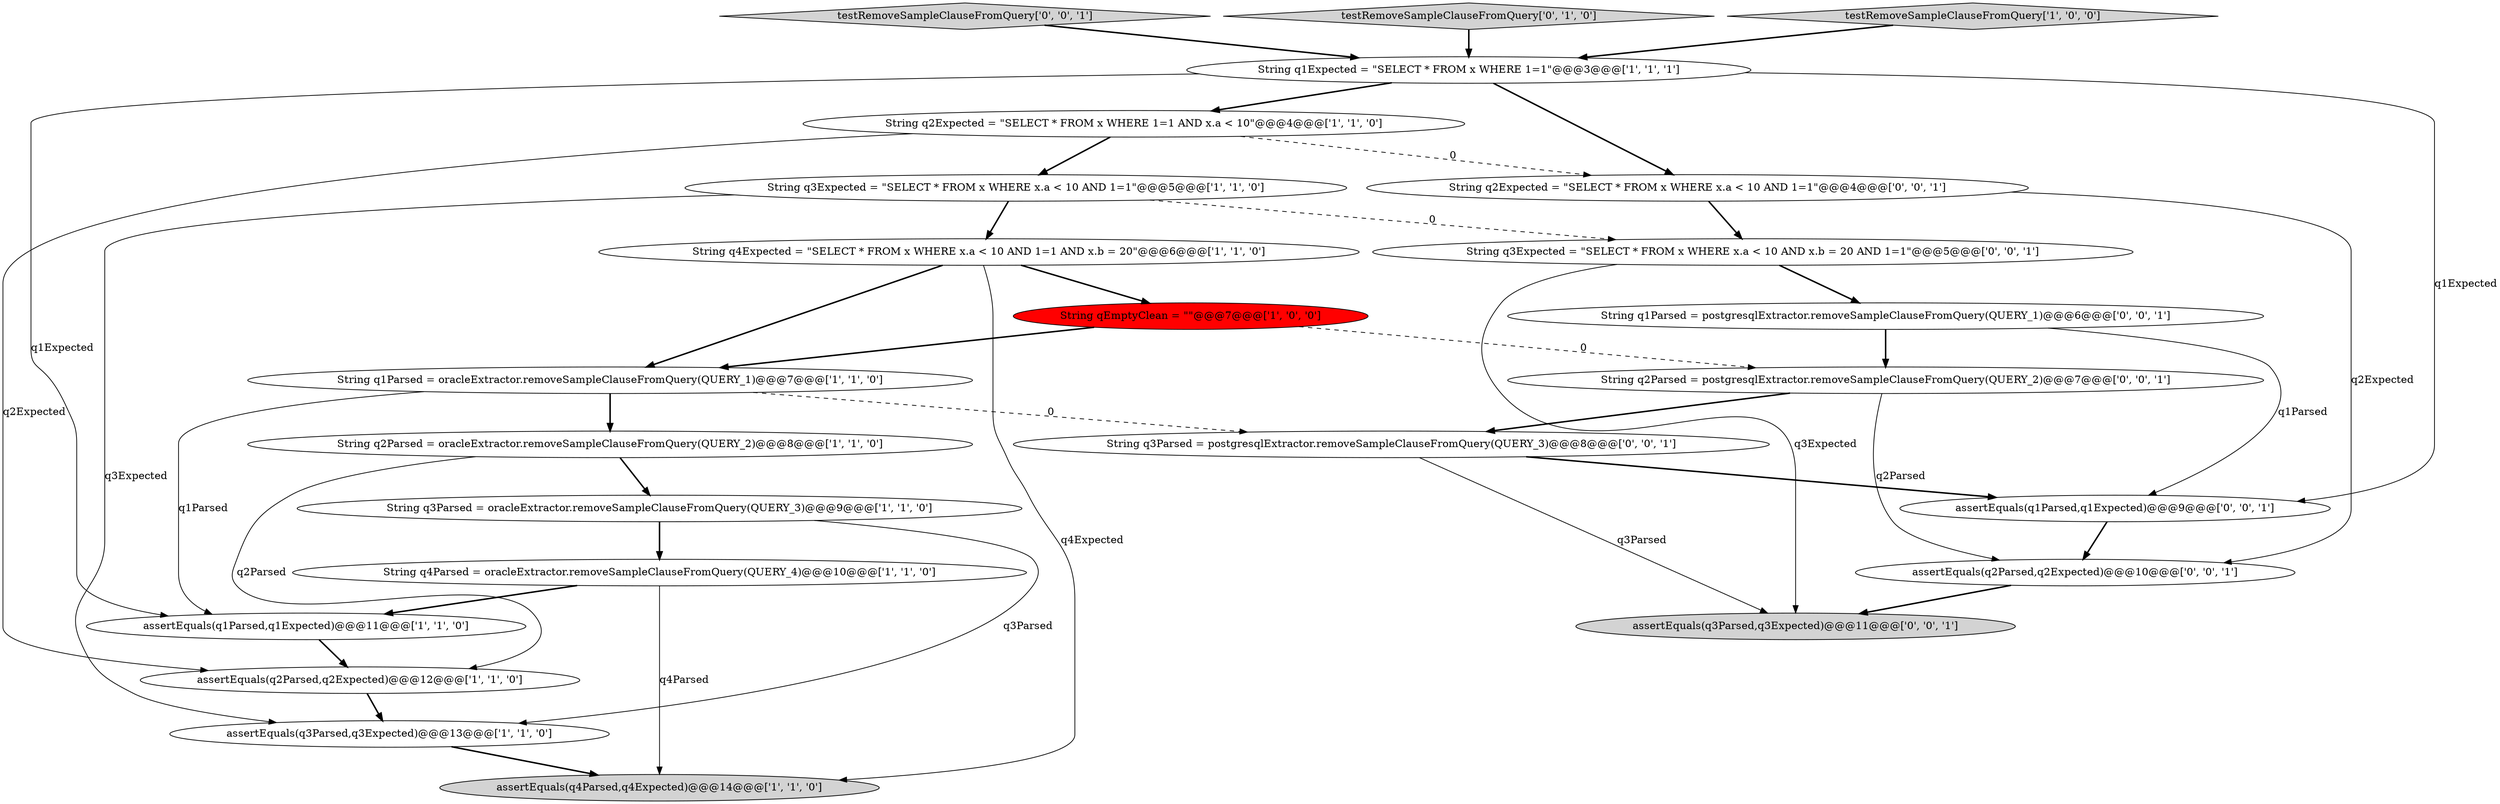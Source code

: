 digraph {
21 [style = filled, label = "testRemoveSampleClauseFromQuery['0', '0', '1']", fillcolor = lightgray, shape = diamond image = "AAA0AAABBB3BBB"];
10 [style = filled, label = "assertEquals(q3Parsed,q3Expected)@@@13@@@['1', '1', '0']", fillcolor = white, shape = ellipse image = "AAA0AAABBB1BBB"];
14 [style = filled, label = "testRemoveSampleClauseFromQuery['0', '1', '0']", fillcolor = lightgray, shape = diamond image = "AAA0AAABBB2BBB"];
16 [style = filled, label = "assertEquals(q1Parsed,q1Expected)@@@9@@@['0', '0', '1']", fillcolor = white, shape = ellipse image = "AAA0AAABBB3BBB"];
2 [style = filled, label = "String q2Parsed = oracleExtractor.removeSampleClauseFromQuery(QUERY_2)@@@8@@@['1', '1', '0']", fillcolor = white, shape = ellipse image = "AAA0AAABBB1BBB"];
22 [style = filled, label = "String q1Parsed = postgresqlExtractor.removeSampleClauseFromQuery(QUERY_1)@@@6@@@['0', '0', '1']", fillcolor = white, shape = ellipse image = "AAA0AAABBB3BBB"];
1 [style = filled, label = "String q3Expected = \"SELECT * FROM x WHERE x.a < 10 AND 1=1\"@@@5@@@['1', '1', '0']", fillcolor = white, shape = ellipse image = "AAA0AAABBB1BBB"];
0 [style = filled, label = "String qEmptyClean = \"\"@@@7@@@['1', '0', '0']", fillcolor = red, shape = ellipse image = "AAA1AAABBB1BBB"];
4 [style = filled, label = "String q1Expected = \"SELECT * FROM x WHERE 1=1\"@@@3@@@['1', '1', '1']", fillcolor = white, shape = ellipse image = "AAA0AAABBB1BBB"];
17 [style = filled, label = "String q2Parsed = postgresqlExtractor.removeSampleClauseFromQuery(QUERY_2)@@@7@@@['0', '0', '1']", fillcolor = white, shape = ellipse image = "AAA0AAABBB3BBB"];
6 [style = filled, label = "String q3Parsed = oracleExtractor.removeSampleClauseFromQuery(QUERY_3)@@@9@@@['1', '1', '0']", fillcolor = white, shape = ellipse image = "AAA0AAABBB1BBB"];
7 [style = filled, label = "assertEquals(q4Parsed,q4Expected)@@@14@@@['1', '1', '0']", fillcolor = lightgray, shape = ellipse image = "AAA0AAABBB1BBB"];
11 [style = filled, label = "assertEquals(q2Parsed,q2Expected)@@@12@@@['1', '1', '0']", fillcolor = white, shape = ellipse image = "AAA0AAABBB1BBB"];
15 [style = filled, label = "String q3Parsed = postgresqlExtractor.removeSampleClauseFromQuery(QUERY_3)@@@8@@@['0', '0', '1']", fillcolor = white, shape = ellipse image = "AAA0AAABBB3BBB"];
13 [style = filled, label = "String q4Parsed = oracleExtractor.removeSampleClauseFromQuery(QUERY_4)@@@10@@@['1', '1', '0']", fillcolor = white, shape = ellipse image = "AAA0AAABBB1BBB"];
8 [style = filled, label = "String q1Parsed = oracleExtractor.removeSampleClauseFromQuery(QUERY_1)@@@7@@@['1', '1', '0']", fillcolor = white, shape = ellipse image = "AAA0AAABBB1BBB"];
23 [style = filled, label = "assertEquals(q2Parsed,q2Expected)@@@10@@@['0', '0', '1']", fillcolor = white, shape = ellipse image = "AAA0AAABBB3BBB"];
9 [style = filled, label = "String q4Expected = \"SELECT * FROM x WHERE x.a < 10 AND 1=1 AND x.b = 20\"@@@6@@@['1', '1', '0']", fillcolor = white, shape = ellipse image = "AAA0AAABBB1BBB"];
3 [style = filled, label = "testRemoveSampleClauseFromQuery['1', '0', '0']", fillcolor = lightgray, shape = diamond image = "AAA0AAABBB1BBB"];
20 [style = filled, label = "String q3Expected = \"SELECT * FROM x WHERE x.a < 10 AND x.b = 20 AND 1=1\"@@@5@@@['0', '0', '1']", fillcolor = white, shape = ellipse image = "AAA0AAABBB3BBB"];
12 [style = filled, label = "assertEquals(q1Parsed,q1Expected)@@@11@@@['1', '1', '0']", fillcolor = white, shape = ellipse image = "AAA0AAABBB1BBB"];
5 [style = filled, label = "String q2Expected = \"SELECT * FROM x WHERE 1=1 AND x.a < 10\"@@@4@@@['1', '1', '0']", fillcolor = white, shape = ellipse image = "AAA0AAABBB1BBB"];
18 [style = filled, label = "assertEquals(q3Parsed,q3Expected)@@@11@@@['0', '0', '1']", fillcolor = lightgray, shape = ellipse image = "AAA0AAABBB3BBB"];
19 [style = filled, label = "String q2Expected = \"SELECT * FROM x WHERE x.a < 10 AND 1=1\"@@@4@@@['0', '0', '1']", fillcolor = white, shape = ellipse image = "AAA0AAABBB3BBB"];
9->0 [style = bold, label=""];
2->11 [style = solid, label="q2Parsed"];
5->11 [style = solid, label="q2Expected"];
2->6 [style = bold, label=""];
13->7 [style = solid, label="q4Parsed"];
19->23 [style = solid, label="q2Expected"];
6->10 [style = solid, label="q3Parsed"];
19->20 [style = bold, label=""];
8->15 [style = dashed, label="0"];
4->19 [style = bold, label=""];
12->11 [style = bold, label=""];
4->16 [style = solid, label="q1Expected"];
8->12 [style = solid, label="q1Parsed"];
16->23 [style = bold, label=""];
9->8 [style = bold, label=""];
15->16 [style = bold, label=""];
0->17 [style = dashed, label="0"];
10->7 [style = bold, label=""];
3->4 [style = bold, label=""];
4->12 [style = solid, label="q1Expected"];
17->23 [style = solid, label="q2Parsed"];
1->9 [style = bold, label=""];
20->22 [style = bold, label=""];
1->10 [style = solid, label="q3Expected"];
1->20 [style = dashed, label="0"];
5->1 [style = bold, label=""];
9->7 [style = solid, label="q4Expected"];
13->12 [style = bold, label=""];
8->2 [style = bold, label=""];
11->10 [style = bold, label=""];
15->18 [style = solid, label="q3Parsed"];
6->13 [style = bold, label=""];
0->8 [style = bold, label=""];
17->15 [style = bold, label=""];
22->17 [style = bold, label=""];
21->4 [style = bold, label=""];
20->18 [style = solid, label="q3Expected"];
5->19 [style = dashed, label="0"];
4->5 [style = bold, label=""];
23->18 [style = bold, label=""];
14->4 [style = bold, label=""];
22->16 [style = solid, label="q1Parsed"];
}
